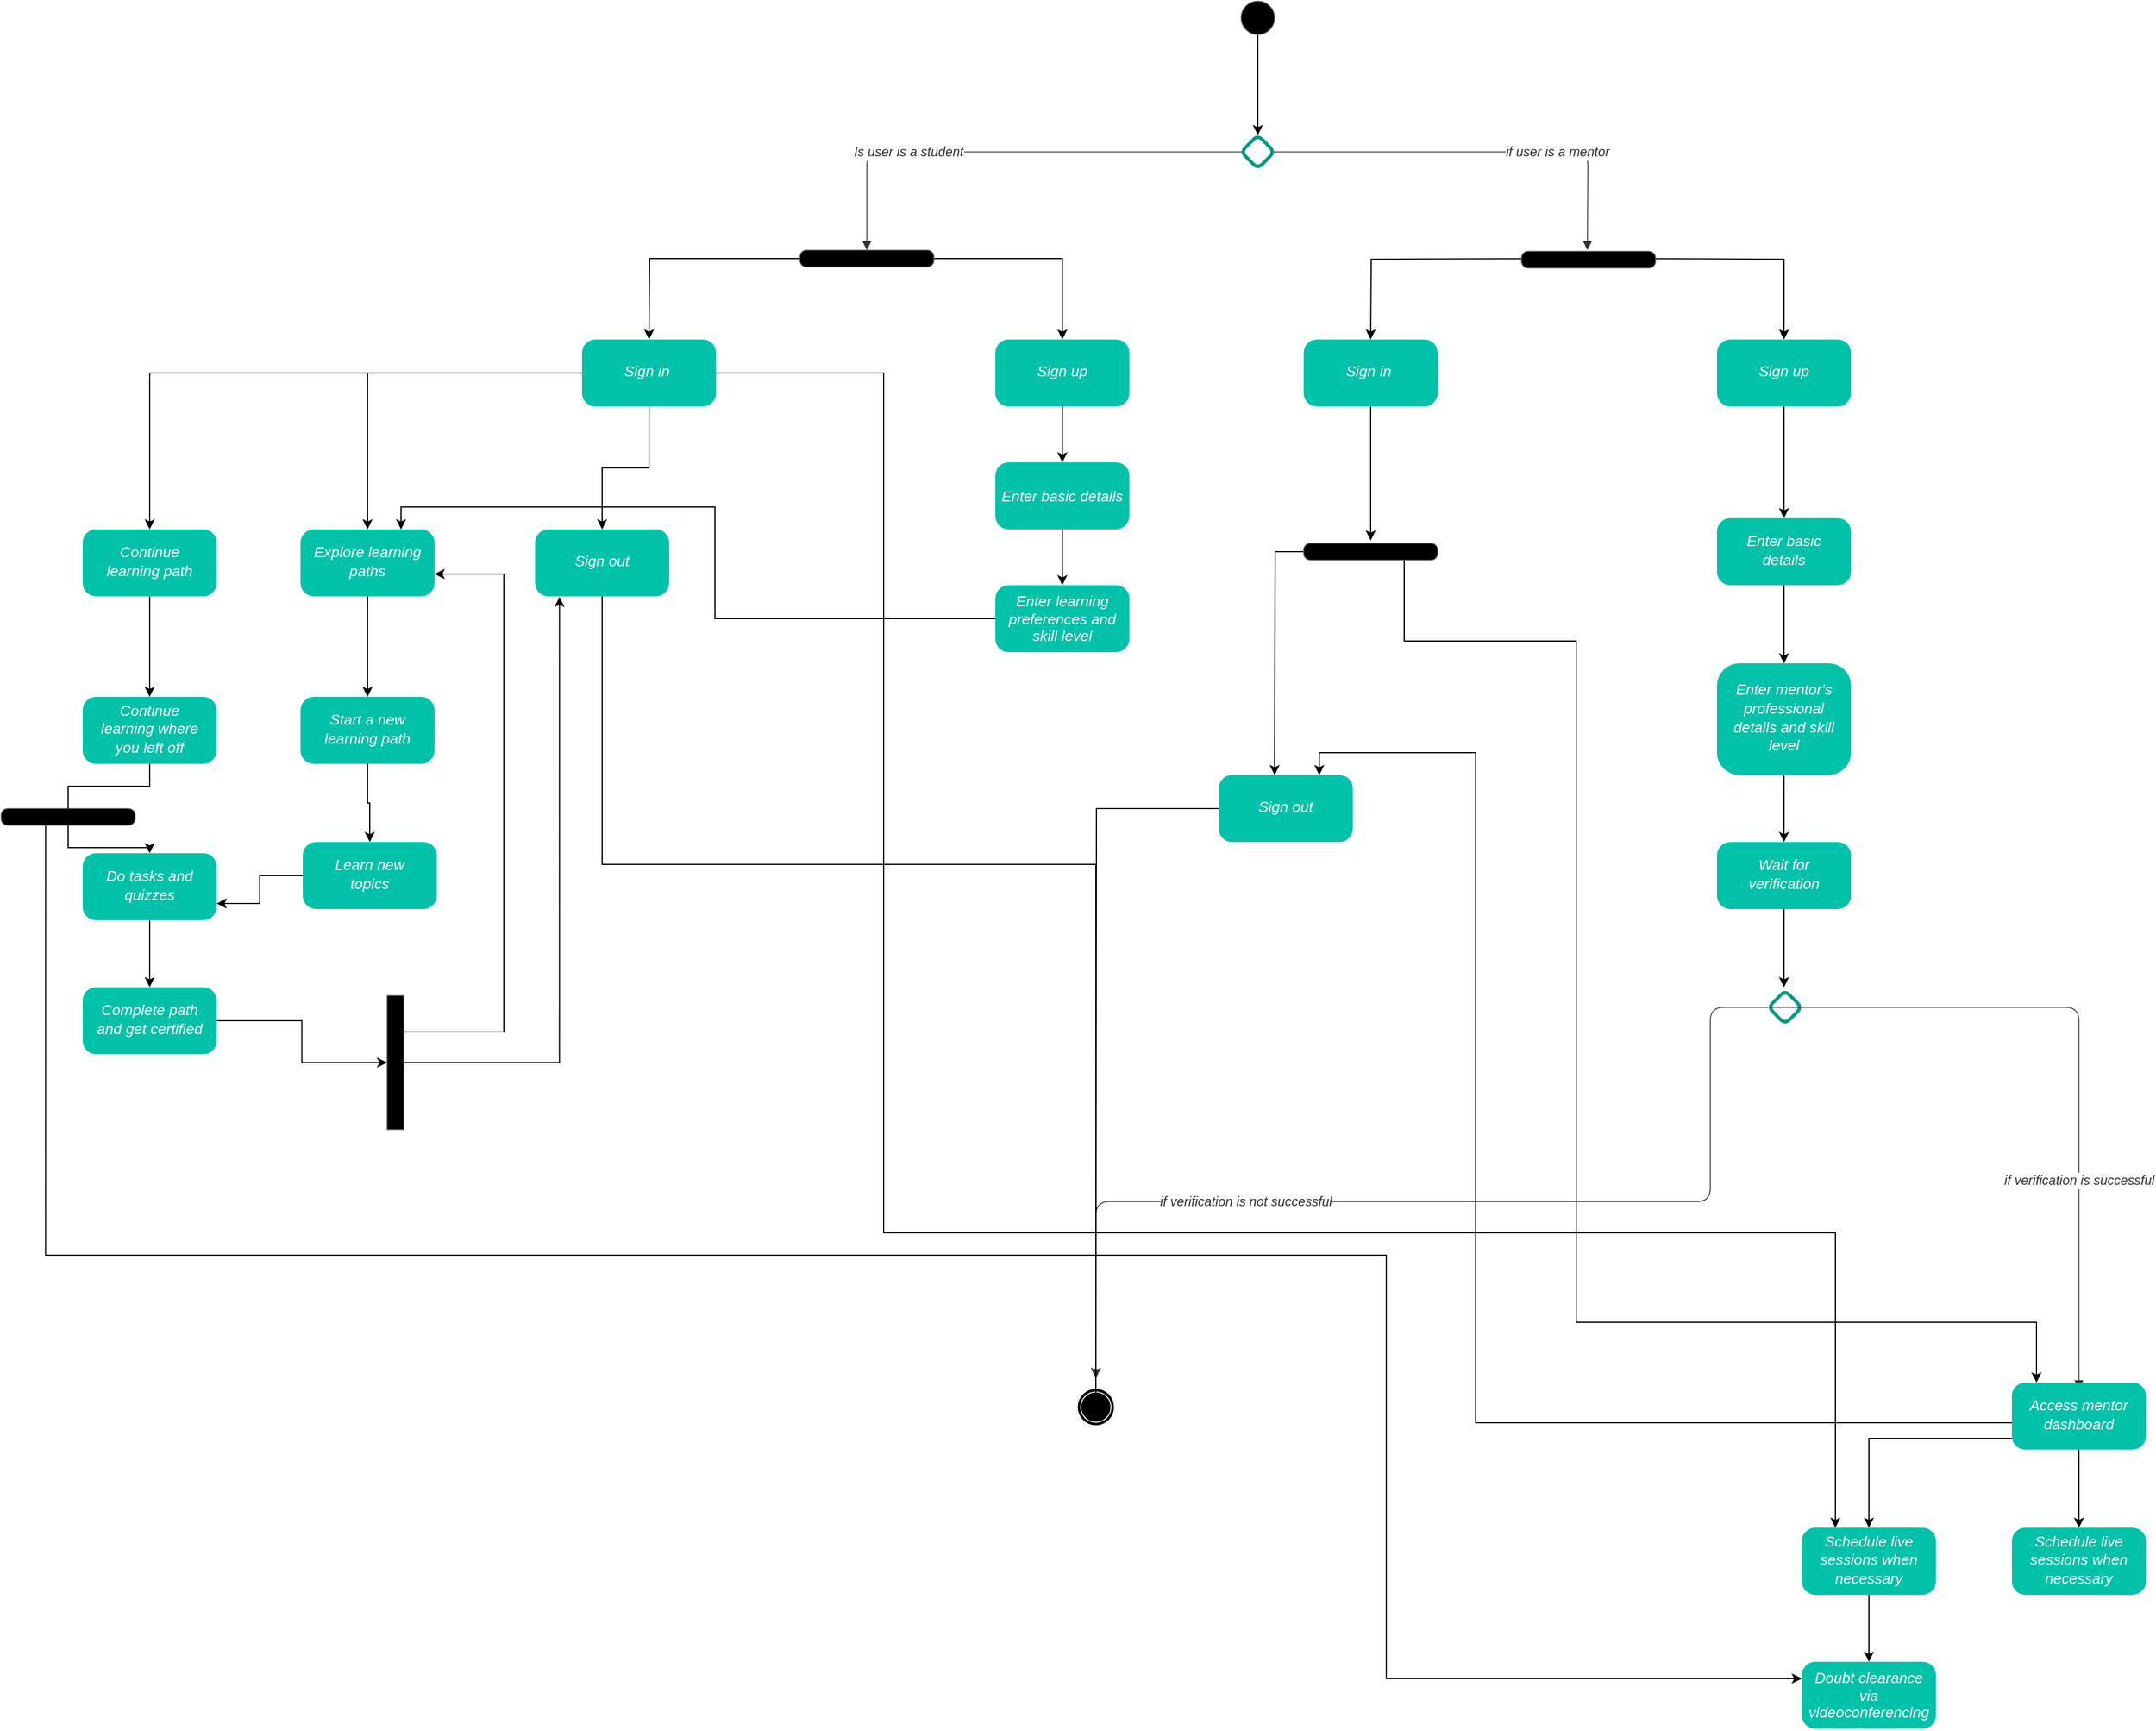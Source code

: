 <mxfile version="20.0.3" type="github">
  <diagram name="Page-1" id="0783ab3e-0a74-02c8-0abd-f7b4e66b4bec">
    <mxGraphModel dx="6920" dy="3407" grid="1" gridSize="10" guides="1" tooltips="1" connect="1" arrows="1" fold="1" page="1" pageScale="1" pageWidth="4000" pageHeight="4000" background="none" math="0" shadow="0">
      <root>
        <mxCell id="0" />
        <mxCell id="1" parent="0" />
        <mxCell id="V2zZLclaWPUAacgEbrEy-103" style="edgeStyle=orthogonalEdgeStyle;rounded=0;orthogonalLoop=1;jettySize=auto;html=1;" edge="1" parent="1" source="V2zZLclaWPUAacgEbrEy-58">
          <mxGeometry relative="1" as="geometry">
            <mxPoint x="2145" y="1867" as="targetPoint" />
          </mxGeometry>
        </mxCell>
        <UserObject label="" lucidchartObjectId="8az7X8QaD_x4" id="V2zZLclaWPUAacgEbrEy-58">
          <mxCell style="html=1;overflow=block;blockSpacing=1;whiteSpace=wrap;ellipse;fillColor=#000000;fontSize=13;spacing=3.6;strokeColor=#666666;strokeOpacity=100;fillOpacity=100;rounded=1;absoluteArcSize=1;arcSize=12;strokeWidth=0.8;" vertex="1" parent="1">
            <mxGeometry x="2130" y="1747" width="30" height="30" as="geometry" />
          </mxCell>
        </UserObject>
        <mxCell id="V2zZLclaWPUAacgEbrEy-71" style="edgeStyle=orthogonalEdgeStyle;rounded=0;orthogonalLoop=1;jettySize=auto;html=1;entryX=0.5;entryY=0;entryDx=0;entryDy=0;" edge="1" parent="1" source="V2zZLclaWPUAacgEbrEy-59" target="V2zZLclaWPUAacgEbrEy-69">
          <mxGeometry relative="1" as="geometry">
            <mxPoint x="1350" y="2200" as="targetPoint" />
          </mxGeometry>
        </mxCell>
        <mxCell id="V2zZLclaWPUAacgEbrEy-72" style="edgeStyle=orthogonalEdgeStyle;rounded=0;orthogonalLoop=1;jettySize=auto;html=1;" edge="1" parent="1" source="V2zZLclaWPUAacgEbrEy-59" target="V2zZLclaWPUAacgEbrEy-68">
          <mxGeometry relative="1" as="geometry" />
        </mxCell>
        <mxCell id="V2zZLclaWPUAacgEbrEy-73" style="edgeStyle=orthogonalEdgeStyle;rounded=0;orthogonalLoop=1;jettySize=auto;html=1;" edge="1" parent="1" source="V2zZLclaWPUAacgEbrEy-59" target="V2zZLclaWPUAacgEbrEy-70">
          <mxGeometry relative="1" as="geometry">
            <mxPoint x="1580" y="2190" as="targetPoint" />
          </mxGeometry>
        </mxCell>
        <mxCell id="V2zZLclaWPUAacgEbrEy-140" style="edgeStyle=orthogonalEdgeStyle;rounded=0;orthogonalLoop=1;jettySize=auto;html=1;entryX=0.25;entryY=0;entryDx=0;entryDy=0;" edge="1" parent="1" source="V2zZLclaWPUAacgEbrEy-59" target="V2zZLclaWPUAacgEbrEy-138">
          <mxGeometry relative="1" as="geometry">
            <mxPoint x="2270" y="2870" as="targetPoint" />
            <Array as="points">
              <mxPoint x="1810" y="2080" />
              <mxPoint x="1810" y="2850" />
              <mxPoint x="2662" y="2850" />
            </Array>
          </mxGeometry>
        </mxCell>
        <mxCell id="V2zZLclaWPUAacgEbrEy-59" value="&lt;div style=&quot;display: flex; justify-content: center; text-align: center; align-items: baseline; font-size: 0; line-height: 1.25;margin-left: 8.4px;margin-right: 8.4px;margin-top: 2.4px;margin-top: -2px;&quot;&gt;&lt;span&gt;&lt;span style=&quot;font-size:13.3px;color:#ffffff;font-style: italic;&quot;&gt;Sign in&amp;nbsp;&lt;/span&gt;&lt;/span&gt;&lt;/div&gt;" style="rounded=1;arcSize=20;whiteSpace=wrap;overflow=block;blockSpacing=1;html=1;fontSize=13;spacing=3.6;strokeOpacity=0;fillOpacity=100;fillColor=#00c2a8;strokeWidth=0.8;" vertex="1" parent="1">
          <mxGeometry x="1540" y="2050" width="120" height="60" as="geometry" />
        </mxCell>
        <mxCell id="V2zZLclaWPUAacgEbrEy-65" style="edgeStyle=orthogonalEdgeStyle;rounded=0;orthogonalLoop=1;jettySize=auto;html=1;" edge="1" parent="1" source="V2zZLclaWPUAacgEbrEy-60" target="V2zZLclaWPUAacgEbrEy-62">
          <mxGeometry relative="1" as="geometry" />
        </mxCell>
        <mxCell id="V2zZLclaWPUAacgEbrEy-66" style="edgeStyle=orthogonalEdgeStyle;rounded=0;orthogonalLoop=1;jettySize=auto;html=1;" edge="1" parent="1" source="V2zZLclaWPUAacgEbrEy-60">
          <mxGeometry relative="1" as="geometry">
            <mxPoint x="1600" y="2050" as="targetPoint" />
          </mxGeometry>
        </mxCell>
        <UserObject label="" lucidchartObjectId="bf.rivHqkPV7" id="V2zZLclaWPUAacgEbrEy-60">
          <mxCell style="html=1;overflow=block;blockSpacing=1;whiteSpace=wrap;fillColor=#000000;fontSize=13;spacing=0;strokeColor=#666666;strokeOpacity=100;fillOpacity=100;rounded=1;absoluteArcSize=1;arcSize=12;strokeWidth=0.8;" vertex="1" parent="1">
            <mxGeometry x="1735" y="1970" width="120" height="15" as="geometry" />
          </mxCell>
        </UserObject>
        <mxCell id="V2zZLclaWPUAacgEbrEy-94" style="edgeStyle=orthogonalEdgeStyle;rounded=0;orthogonalLoop=1;jettySize=auto;html=1;entryX=0.5;entryY=0;entryDx=0;entryDy=0;" edge="1" parent="1" source="V2zZLclaWPUAacgEbrEy-62" target="V2zZLclaWPUAacgEbrEy-91">
          <mxGeometry relative="1" as="geometry" />
        </mxCell>
        <mxCell id="V2zZLclaWPUAacgEbrEy-62" value="&lt;div style=&quot;display: flex; justify-content: center; text-align: center; align-items: baseline; font-size: 0; line-height: 1.25;margin-left: 8.4px;margin-right: 8.4px;margin-top: 2.4px;margin-top: -2px;&quot;&gt;&lt;span&gt;&lt;span style=&quot;font-size:13.3px;color:#ffffff;font-style: italic;&quot;&gt;Sign up&lt;/span&gt;&lt;/span&gt;&lt;/div&gt;" style="rounded=1;arcSize=20;whiteSpace=wrap;overflow=block;blockSpacing=1;html=1;fontSize=13;spacing=3.6;strokeOpacity=0;fillOpacity=100;fillColor=#00c2a8;strokeWidth=0.8;" vertex="1" parent="1">
          <mxGeometry x="1910" y="2050" width="120" height="60" as="geometry" />
        </mxCell>
        <mxCell id="V2zZLclaWPUAacgEbrEy-76" style="edgeStyle=orthogonalEdgeStyle;rounded=0;orthogonalLoop=1;jettySize=auto;html=1;" edge="1" parent="1" source="V2zZLclaWPUAacgEbrEy-68" target="V2zZLclaWPUAacgEbrEy-75">
          <mxGeometry relative="1" as="geometry" />
        </mxCell>
        <mxCell id="V2zZLclaWPUAacgEbrEy-68" value="&lt;div style=&quot;display: flex; justify-content: center; text-align: center; align-items: baseline; font-size: 0; line-height: 1.25;margin-left: 8.4px;margin-right: 8.4px;margin-top: 2.4px;margin-top: -2px;&quot;&gt;&lt;span&gt;&lt;span style=&quot;font-size:13.3px;color:#ffffff;font-style: italic;&quot;&gt;Continue learning path&lt;/span&gt;&lt;/span&gt;&lt;/div&gt;" style="rounded=1;arcSize=20;whiteSpace=wrap;overflow=block;blockSpacing=1;html=1;fontSize=13;spacing=3.6;strokeOpacity=0;fillOpacity=100;fillColor=#00c2a8;strokeWidth=0.8;" vertex="1" parent="1">
          <mxGeometry x="1093" y="2220" width="120" height="60" as="geometry" />
        </mxCell>
        <mxCell id="V2zZLclaWPUAacgEbrEy-78" style="edgeStyle=orthogonalEdgeStyle;rounded=0;orthogonalLoop=1;jettySize=auto;html=1;" edge="1" parent="1" source="V2zZLclaWPUAacgEbrEy-69" target="V2zZLclaWPUAacgEbrEy-74">
          <mxGeometry relative="1" as="geometry" />
        </mxCell>
        <mxCell id="V2zZLclaWPUAacgEbrEy-69" value="&lt;div style=&quot;display: flex; justify-content: center; text-align: center; align-items: baseline; font-size: 0; line-height: 1.25;margin-left: 8.4px;margin-right: 8.4px;margin-top: 2.4px;margin-top: -2px;&quot;&gt;&lt;span&gt;&lt;span style=&quot;font-size:13.3px;color:#ffffff;font-style: italic;&quot;&gt;Explore learning paths&lt;/span&gt;&lt;/span&gt;&lt;/div&gt;" style="rounded=1;arcSize=20;whiteSpace=wrap;overflow=block;blockSpacing=1;html=1;fontSize=13;spacing=3.6;strokeOpacity=0;fillOpacity=100;fillColor=#00c2a8;strokeWidth=0.8;" vertex="1" parent="1">
          <mxGeometry x="1288" y="2220" width="120" height="60" as="geometry" />
        </mxCell>
        <mxCell id="V2zZLclaWPUAacgEbrEy-127" style="edgeStyle=orthogonalEdgeStyle;rounded=0;orthogonalLoop=1;jettySize=auto;html=1;" edge="1" parent="1" source="V2zZLclaWPUAacgEbrEy-70">
          <mxGeometry relative="1" as="geometry">
            <mxPoint x="2000" y="2980" as="targetPoint" />
            <Array as="points">
              <mxPoint x="1558" y="2520" />
              <mxPoint x="2000" y="2520" />
            </Array>
          </mxGeometry>
        </mxCell>
        <mxCell id="V2zZLclaWPUAacgEbrEy-70" value="&lt;div style=&quot;display: flex; justify-content: center; text-align: center; align-items: baseline; font-size: 0; line-height: 1.25;margin-left: 8.4px;margin-right: 8.4px;margin-top: 2.4px;margin-top: -2px;&quot;&gt;&lt;span&gt;&lt;span style=&quot;font-size:13.3px;color:#ffffff;font-style: italic;&quot;&gt;Sign out&lt;/span&gt;&lt;/span&gt;&lt;/div&gt;" style="rounded=1;arcSize=20;whiteSpace=wrap;overflow=block;blockSpacing=1;html=1;fontSize=13;spacing=3.6;strokeOpacity=0;fillOpacity=100;fillColor=#00c2a8;strokeWidth=0.8;" vertex="1" parent="1">
          <mxGeometry x="1498" y="2220" width="120" height="60" as="geometry" />
        </mxCell>
        <mxCell id="V2zZLclaWPUAacgEbrEy-84" value="" style="edgeStyle=orthogonalEdgeStyle;rounded=0;orthogonalLoop=1;jettySize=auto;html=1;entryX=0.5;entryY=0;entryDx=0;entryDy=0;" edge="1" parent="1" source="V2zZLclaWPUAacgEbrEy-74" target="V2zZLclaWPUAacgEbrEy-81">
          <mxGeometry relative="1" as="geometry" />
        </mxCell>
        <mxCell id="V2zZLclaWPUAacgEbrEy-74" value="&lt;div style=&quot;display: flex; justify-content: center; text-align: center; align-items: baseline; font-size: 0; line-height: 1.25;margin-left: 8.4px;margin-right: 8.4px;margin-top: 2.4px;margin-top: -2px;&quot;&gt;&lt;span&gt;&lt;span style=&quot;font-size:13.3px;color:#ffffff;font-style: italic;&quot;&gt;Start a new learning path&lt;/span&gt;&lt;/span&gt;&lt;/div&gt;" style="rounded=1;arcSize=20;whiteSpace=wrap;overflow=block;blockSpacing=1;html=1;fontSize=13;spacing=3.6;strokeOpacity=0;fillOpacity=100;fillColor=#00c2a8;strokeWidth=0.8;" vertex="1" parent="1">
          <mxGeometry x="1288" y="2370" width="120" height="60" as="geometry" />
        </mxCell>
        <mxCell id="V2zZLclaWPUAacgEbrEy-79" style="edgeStyle=orthogonalEdgeStyle;rounded=0;orthogonalLoop=1;jettySize=auto;html=1;entryX=0.5;entryY=0;entryDx=0;entryDy=0;startArrow=none;" edge="1" parent="1" source="V2zZLclaWPUAacgEbrEy-150" target="V2zZLclaWPUAacgEbrEy-77">
          <mxGeometry relative="1" as="geometry" />
        </mxCell>
        <mxCell id="V2zZLclaWPUAacgEbrEy-75" value="&lt;div style=&quot;display: flex; justify-content: center; text-align: center; align-items: baseline; font-size: 0; line-height: 1.25;margin-left: 8.4px;margin-right: 8.4px;margin-top: 2.4px;margin-top: -2px;&quot;&gt;&lt;span&gt;&lt;span style=&quot;font-size:13.3px;color:#ffffff;font-style: italic;&quot;&gt;Continue learning where you left off&lt;/span&gt;&lt;/span&gt;&lt;/div&gt;" style="rounded=1;arcSize=20;whiteSpace=wrap;overflow=block;blockSpacing=1;html=1;fontSize=13;spacing=3.6;strokeOpacity=0;fillOpacity=100;fillColor=#00c2a8;strokeWidth=0.8;" vertex="1" parent="1">
          <mxGeometry x="1093" y="2370" width="120" height="60" as="geometry" />
        </mxCell>
        <mxCell id="V2zZLclaWPUAacgEbrEy-90" style="edgeStyle=orthogonalEdgeStyle;rounded=0;orthogonalLoop=1;jettySize=auto;html=1;entryX=0.5;entryY=0;entryDx=0;entryDy=0;" edge="1" parent="1" source="V2zZLclaWPUAacgEbrEy-77" target="V2zZLclaWPUAacgEbrEy-89">
          <mxGeometry relative="1" as="geometry" />
        </mxCell>
        <mxCell id="V2zZLclaWPUAacgEbrEy-77" value="&lt;div style=&quot;display: flex; justify-content: center; text-align: center; align-items: baseline; font-size: 0; line-height: 1.25;margin-left: 8.4px;margin-right: 8.4px;margin-top: 2.4px;margin-top: -2px;&quot;&gt;&lt;span&gt;&lt;span style=&quot;font-size:13.3px;color:#ffffff;font-style: italic;&quot;&gt;Do tasks and quizzes&lt;/span&gt;&lt;/span&gt;&lt;/div&gt;" style="rounded=1;arcSize=20;whiteSpace=wrap;overflow=block;blockSpacing=1;html=1;fontSize=13;spacing=3.6;strokeOpacity=0;fillOpacity=100;fillColor=#00c2a8;strokeWidth=0.8;" vertex="1" parent="1">
          <mxGeometry x="1093" y="2510" width="120" height="60" as="geometry" />
        </mxCell>
        <mxCell id="V2zZLclaWPUAacgEbrEy-80" style="edgeStyle=orthogonalEdgeStyle;rounded=0;orthogonalLoop=1;jettySize=auto;html=1;entryX=1;entryY=0.75;entryDx=0;entryDy=0;" edge="1" parent="1" source="V2zZLclaWPUAacgEbrEy-81" target="V2zZLclaWPUAacgEbrEy-77">
          <mxGeometry relative="1" as="geometry">
            <mxPoint x="1220" y="2560" as="targetPoint" />
          </mxGeometry>
        </mxCell>
        <mxCell id="V2zZLclaWPUAacgEbrEy-81" value="&lt;div style=&quot;display: flex; justify-content: center; text-align: center; align-items: baseline; font-size: 0; line-height: 1.25;margin-left: 8.4px;margin-right: 8.4px;margin-top: 2.4px;margin-top: -2px;&quot;&gt;&lt;span&gt;&lt;span style=&quot;font-size:13.3px;color:#ffffff;font-style: italic;&quot;&gt;Learn new topics&lt;/span&gt;&lt;/span&gt;&lt;/div&gt;" style="rounded=1;arcSize=20;whiteSpace=wrap;overflow=block;blockSpacing=1;html=1;fontSize=13;spacing=3.6;strokeOpacity=0;fillOpacity=100;fillColor=#00c2a8;strokeWidth=0.8;" vertex="1" parent="1">
          <mxGeometry x="1290" y="2500" width="120" height="60" as="geometry" />
        </mxCell>
        <mxCell id="V2zZLclaWPUAacgEbrEy-132" style="edgeStyle=orthogonalEdgeStyle;rounded=0;orthogonalLoop=1;jettySize=auto;html=1;entryX=0.5;entryY=1;entryDx=0;entryDy=0;" edge="1" parent="1" source="V2zZLclaWPUAacgEbrEy-89" target="V2zZLclaWPUAacgEbrEy-131">
          <mxGeometry relative="1" as="geometry" />
        </mxCell>
        <mxCell id="V2zZLclaWPUAacgEbrEy-89" value="&lt;div style=&quot;display: flex; justify-content: center; text-align: center; align-items: baseline; font-size: 0; line-height: 1.25;margin-left: 8.4px;margin-right: 8.4px;margin-top: 2.4px;margin-top: -2px;&quot;&gt;&lt;span&gt;&lt;span style=&quot;font-size:13.3px;color:#ffffff;font-style: italic;&quot;&gt;Complete path and get certified&lt;/span&gt;&lt;/span&gt;&lt;/div&gt;" style="rounded=1;arcSize=20;whiteSpace=wrap;overflow=block;blockSpacing=1;html=1;fontSize=13;spacing=3.6;strokeOpacity=0;fillOpacity=100;fillColor=#00c2a8;strokeWidth=0.8;" vertex="1" parent="1">
          <mxGeometry x="1093" y="2630" width="120" height="60" as="geometry" />
        </mxCell>
        <mxCell id="V2zZLclaWPUAacgEbrEy-95" style="edgeStyle=orthogonalEdgeStyle;rounded=0;orthogonalLoop=1;jettySize=auto;html=1;entryX=0.5;entryY=0;entryDx=0;entryDy=0;" edge="1" parent="1" source="V2zZLclaWPUAacgEbrEy-91" target="V2zZLclaWPUAacgEbrEy-92">
          <mxGeometry relative="1" as="geometry" />
        </mxCell>
        <mxCell id="V2zZLclaWPUAacgEbrEy-91" value="&lt;font color=&quot;#ffffff&quot;&gt;&lt;span style=&quot;font-size: 13.3px;&quot;&gt;&lt;i&gt;Enter basic details&lt;/i&gt;&lt;/span&gt;&lt;/font&gt;" style="rounded=1;arcSize=20;whiteSpace=wrap;overflow=block;blockSpacing=1;html=1;fontSize=13;spacing=3.6;strokeOpacity=0;fillOpacity=100;fillColor=#00c2a8;strokeWidth=0.8;" vertex="1" parent="1">
          <mxGeometry x="1910" y="2160" width="120" height="60" as="geometry" />
        </mxCell>
        <mxCell id="V2zZLclaWPUAacgEbrEy-93" style="edgeStyle=orthogonalEdgeStyle;rounded=0;orthogonalLoop=1;jettySize=auto;html=1;entryX=0.75;entryY=0;entryDx=0;entryDy=0;" edge="1" parent="1" source="V2zZLclaWPUAacgEbrEy-92" target="V2zZLclaWPUAacgEbrEy-69">
          <mxGeometry relative="1" as="geometry" />
        </mxCell>
        <mxCell id="V2zZLclaWPUAacgEbrEy-92" value="&lt;font color=&quot;#ffffff&quot;&gt;&lt;span style=&quot;font-size: 13.3px;&quot;&gt;&lt;i&gt;Enter learning preferences and skill level&lt;/i&gt;&lt;/span&gt;&lt;/font&gt;" style="rounded=1;arcSize=20;whiteSpace=wrap;overflow=block;blockSpacing=1;html=1;fontSize=13;spacing=3.6;strokeOpacity=0;fillOpacity=100;fillColor=#00c2a8;strokeWidth=0.8;" vertex="1" parent="1">
          <mxGeometry x="1910" y="2270" width="120" height="60" as="geometry" />
        </mxCell>
        <UserObject label="" lucidchartObjectId="8az7J_ih-8d0" id="V2zZLclaWPUAacgEbrEy-96">
          <mxCell style="html=1;overflow=block;blockSpacing=1;whiteSpace=wrap;shape=rhombus;fontSize=13;spacing=3.6;strokeColor=#009985;strokeOpacity=100;fillOpacity=100;rounded=1;absoluteArcSize=1;arcSize=12;fillColor=#ffffff;strokeWidth=3;" vertex="1" parent="1">
            <mxGeometry x="2130" y="1867" width="30" height="30" as="geometry" />
          </mxCell>
        </UserObject>
        <UserObject label="" lucidchartObjectId="8az7jrVMZSWU" id="V2zZLclaWPUAacgEbrEy-97">
          <mxCell style="html=1;jettySize=18;whiteSpace=wrap;fontSize=11.7;fontFamily=helvetica;fontColor=#333333;fontStyle=2;strokeColor=#333333;strokeOpacity=100;strokeWidth=0.8;rounded=1;arcSize=24;edgeStyle=orthogonalEdgeStyle;startArrow=none;endArrow=block;endFill=1;exitX=0.033;exitY=0.5;exitPerimeter=0;entryX=0.5;entryY=0;entryDx=0;entryDy=0;" edge="1" parent="1" source="V2zZLclaWPUAacgEbrEy-96" target="V2zZLclaWPUAacgEbrEy-60">
            <mxGeometry width="100" height="100" relative="1" as="geometry">
              <Array as="points" />
              <mxPoint x="1830" y="1693" as="targetPoint" />
            </mxGeometry>
          </mxCell>
        </UserObject>
        <mxCell id="V2zZLclaWPUAacgEbrEy-98" value="Is user is a student" style="text;html=1;resizable=0;labelBackgroundColor=default;align=center;verticalAlign=middle;fontStyle=2;fontColor=#333333;fontSize=11.7;" vertex="1" parent="V2zZLclaWPUAacgEbrEy-97">
          <mxGeometry x="0.413" relative="1" as="geometry" />
        </mxCell>
        <UserObject label="" lucidchartObjectId="8az7qK9~d_fR" id="V2zZLclaWPUAacgEbrEy-100">
          <mxCell style="html=1;jettySize=18;whiteSpace=wrap;fontSize=11.7;fontFamily=helvetica;fontColor=#333333;fontStyle=2;strokeColor=#333333;strokeOpacity=100;strokeWidth=0.8;rounded=1;arcSize=24;edgeStyle=orthogonalEdgeStyle;startArrow=none;endArrow=block;endFill=1;exitX=0.967;exitY=0.5;exitPerimeter=0;entryX=0.5;entryY=0;entryDx=0;entryDy=0;" edge="1" parent="1" source="V2zZLclaWPUAacgEbrEy-96">
            <mxGeometry width="100" height="100" relative="1" as="geometry">
              <Array as="points" />
              <mxPoint x="2440" y="1970" as="targetPoint" />
            </mxGeometry>
          </mxCell>
        </UserObject>
        <mxCell id="V2zZLclaWPUAacgEbrEy-101" value="if user is a mentor" style="text;html=1;resizable=0;labelBackgroundColor=default;align=center;verticalAlign=middle;fontStyle=2;fontColor=#333333;fontSize=11.7;" vertex="1" parent="V2zZLclaWPUAacgEbrEy-100">
          <mxGeometry x="0.375" relative="1" as="geometry" />
        </mxCell>
        <mxCell id="V2zZLclaWPUAacgEbrEy-137" style="edgeStyle=orthogonalEdgeStyle;rounded=0;orthogonalLoop=1;jettySize=auto;html=1;exitX=0.75;exitY=1;exitDx=0;exitDy=0;" edge="1" parent="1" source="V2zZLclaWPUAacgEbrEy-154" target="V2zZLclaWPUAacgEbrEy-135">
          <mxGeometry relative="1" as="geometry">
            <mxPoint x="2842" y="2960" as="targetPoint" />
            <Array as="points">
              <mxPoint x="2276" y="2320" />
              <mxPoint x="2430" y="2320" />
              <mxPoint x="2430" y="2930" />
              <mxPoint x="2842" y="2930" />
            </Array>
          </mxGeometry>
        </mxCell>
        <mxCell id="V2zZLclaWPUAacgEbrEy-160" style="edgeStyle=orthogonalEdgeStyle;rounded=0;orthogonalLoop=1;jettySize=auto;html=1;" edge="1" parent="1" source="V2zZLclaWPUAacgEbrEy-105">
          <mxGeometry relative="1" as="geometry">
            <mxPoint x="2246" y="2230" as="targetPoint" />
          </mxGeometry>
        </mxCell>
        <mxCell id="V2zZLclaWPUAacgEbrEy-105" value="&lt;div style=&quot;display: flex; justify-content: center; text-align: center; align-items: baseline; font-size: 0; line-height: 1.25;margin-left: 8.4px;margin-right: 8.4px;margin-top: 2.4px;margin-top: -2px;&quot;&gt;&lt;span&gt;&lt;span style=&quot;font-size:13.3px;color:#ffffff;font-style: italic;&quot;&gt;Sign in&amp;nbsp;&lt;/span&gt;&lt;/span&gt;&lt;/div&gt;" style="rounded=1;arcSize=20;whiteSpace=wrap;overflow=block;blockSpacing=1;html=1;fontSize=13;spacing=3.6;strokeOpacity=0;fillOpacity=100;fillColor=#00c2a8;strokeWidth=0.8;" vertex="1" parent="1">
          <mxGeometry x="2186" y="2050" width="120" height="60" as="geometry" />
        </mxCell>
        <mxCell id="V2zZLclaWPUAacgEbrEy-106" style="edgeStyle=orthogonalEdgeStyle;rounded=0;orthogonalLoop=1;jettySize=auto;html=1;" edge="1" parent="1" target="V2zZLclaWPUAacgEbrEy-109">
          <mxGeometry relative="1" as="geometry">
            <mxPoint x="2501" y="1977.571" as="sourcePoint" />
          </mxGeometry>
        </mxCell>
        <mxCell id="V2zZLclaWPUAacgEbrEy-107" style="edgeStyle=orthogonalEdgeStyle;rounded=0;orthogonalLoop=1;jettySize=auto;html=1;" edge="1" parent="1">
          <mxGeometry relative="1" as="geometry">
            <mxPoint x="2246" y="2050" as="targetPoint" />
            <mxPoint x="2381" y="1977.571" as="sourcePoint" />
          </mxGeometry>
        </mxCell>
        <UserObject label="" lucidchartObjectId="bf.rivHqkPV7" id="V2zZLclaWPUAacgEbrEy-108">
          <mxCell style="html=1;overflow=block;blockSpacing=1;whiteSpace=wrap;fillColor=#000000;fontSize=13;spacing=0;strokeColor=#666666;strokeOpacity=100;fillOpacity=100;rounded=1;absoluteArcSize=1;arcSize=12;strokeWidth=0.8;" vertex="1" parent="1">
            <mxGeometry x="2381" y="1971" width="120" height="15" as="geometry" />
          </mxCell>
        </UserObject>
        <mxCell id="V2zZLclaWPUAacgEbrEy-110" style="edgeStyle=orthogonalEdgeStyle;rounded=0;orthogonalLoop=1;jettySize=auto;html=1;" edge="1" parent="1" source="V2zZLclaWPUAacgEbrEy-109">
          <mxGeometry relative="1" as="geometry">
            <mxPoint x="2616" y="2210" as="targetPoint" />
          </mxGeometry>
        </mxCell>
        <mxCell id="V2zZLclaWPUAacgEbrEy-109" value="&lt;div style=&quot;display: flex; justify-content: center; text-align: center; align-items: baseline; font-size: 0; line-height: 1.25;margin-left: 8.4px;margin-right: 8.4px;margin-top: 2.4px;margin-top: -2px;&quot;&gt;&lt;span&gt;&lt;span style=&quot;font-size:13.3px;color:#ffffff;font-style: italic;&quot;&gt;Sign up&lt;/span&gt;&lt;/span&gt;&lt;/div&gt;" style="rounded=1;arcSize=20;whiteSpace=wrap;overflow=block;blockSpacing=1;html=1;fontSize=13;spacing=3.6;strokeOpacity=0;fillOpacity=100;fillColor=#00c2a8;strokeWidth=0.8;" vertex="1" parent="1">
          <mxGeometry x="2556" y="2050" width="120" height="60" as="geometry" />
        </mxCell>
        <mxCell id="V2zZLclaWPUAacgEbrEy-113" style="edgeStyle=orthogonalEdgeStyle;rounded=0;orthogonalLoop=1;jettySize=auto;html=1;entryX=0.5;entryY=0;entryDx=0;entryDy=0;" edge="1" parent="1" source="V2zZLclaWPUAacgEbrEy-111" target="V2zZLclaWPUAacgEbrEy-112">
          <mxGeometry relative="1" as="geometry" />
        </mxCell>
        <mxCell id="V2zZLclaWPUAacgEbrEy-111" value="&lt;div style=&quot;display: flex; justify-content: center; text-align: center; align-items: baseline; font-size: 0; line-height: 1.25;margin-left: 8.4px;margin-right: 8.4px;margin-top: 2.4px;margin-top: -2px;&quot;&gt;&lt;span&gt;&lt;span style=&quot;font-size:13.3px;color:#ffffff;font-style: italic;&quot;&gt;Enter basic details&lt;/span&gt;&lt;/span&gt;&lt;/div&gt;" style="rounded=1;arcSize=20;whiteSpace=wrap;overflow=block;blockSpacing=1;html=1;fontSize=13;spacing=3.6;strokeOpacity=0;fillOpacity=100;fillColor=#00c2a8;strokeWidth=0.8;" vertex="1" parent="1">
          <mxGeometry x="2556" y="2210" width="120" height="60" as="geometry" />
        </mxCell>
        <mxCell id="V2zZLclaWPUAacgEbrEy-118" style="edgeStyle=orthogonalEdgeStyle;rounded=0;orthogonalLoop=1;jettySize=auto;html=1;entryX=0.5;entryY=0;entryDx=0;entryDy=0;" edge="1" parent="1" source="V2zZLclaWPUAacgEbrEy-112" target="V2zZLclaWPUAacgEbrEy-114">
          <mxGeometry relative="1" as="geometry" />
        </mxCell>
        <mxCell id="V2zZLclaWPUAacgEbrEy-112" value="&lt;div style=&quot;display: flex; justify-content: center; text-align: center; align-items: baseline; line-height: 1.25; margin-left: 8.4px; margin-right: 8.4px; margin-top: -2px;&quot;&gt;&lt;font color=&quot;#ffffff&quot;&gt;&lt;span style=&quot;font-size: 13.3px;&quot;&gt;&lt;i&gt;Enter mentor&#39;s professional details and skill level&lt;/i&gt;&lt;/span&gt;&lt;/font&gt;&lt;/div&gt;" style="rounded=1;arcSize=20;whiteSpace=wrap;overflow=block;blockSpacing=1;html=1;fontSize=13;spacing=3.6;strokeOpacity=0;fillOpacity=100;fillColor=#00c2a8;strokeWidth=0.8;" vertex="1" parent="1">
          <mxGeometry x="2556" y="2340" width="120" height="100" as="geometry" />
        </mxCell>
        <mxCell id="V2zZLclaWPUAacgEbrEy-116" value="" style="edgeStyle=orthogonalEdgeStyle;rounded=0;orthogonalLoop=1;jettySize=auto;html=1;" edge="1" parent="1" source="V2zZLclaWPUAacgEbrEy-114">
          <mxGeometry relative="1" as="geometry">
            <mxPoint x="2616" y="2630" as="targetPoint" />
          </mxGeometry>
        </mxCell>
        <mxCell id="V2zZLclaWPUAacgEbrEy-114" value="&lt;div style=&quot;display: flex; justify-content: center; text-align: center; align-items: baseline; font-size: 0; line-height: 1.25;margin-left: 8.4px;margin-right: 8.4px;margin-top: 2.4px;margin-top: -2px;&quot;&gt;&lt;span&gt;&lt;span style=&quot;font-size:13.3px;color:#ffffff;font-style: italic;&quot;&gt;Wait for verification&lt;/span&gt;&lt;/span&gt;&lt;/div&gt;" style="rounded=1;arcSize=20;whiteSpace=wrap;overflow=block;blockSpacing=1;html=1;fontSize=13;spacing=3.6;strokeOpacity=0;fillOpacity=100;fillColor=#00c2a8;strokeWidth=0.8;" vertex="1" parent="1">
          <mxGeometry x="2556" y="2500" width="120" height="60" as="geometry" />
        </mxCell>
        <UserObject label="" lucidchartObjectId="8az7J_ih-8d0" id="V2zZLclaWPUAacgEbrEy-120">
          <mxCell style="html=1;overflow=block;blockSpacing=1;whiteSpace=wrap;shape=rhombus;fontSize=13;spacing=3.6;strokeColor=#009985;strokeOpacity=100;fillOpacity=100;rounded=1;absoluteArcSize=1;arcSize=12;fillColor=#ffffff;strokeWidth=3;" vertex="1" parent="1">
            <mxGeometry x="2602" y="2633" width="30" height="30" as="geometry" />
          </mxCell>
        </UserObject>
        <UserObject label="" lucidchartObjectId="8az7jrVMZSWU" id="V2zZLclaWPUAacgEbrEy-121">
          <mxCell style="html=1;jettySize=18;whiteSpace=wrap;fontSize=11.7;fontFamily=helvetica;fontColor=#333333;fontStyle=2;strokeColor=#333333;strokeOpacity=100;strokeWidth=0.8;rounded=1;arcSize=24;edgeStyle=orthogonalEdgeStyle;startArrow=none;endArrow=block;endFill=1;exitX=0.033;exitY=0.5;exitPerimeter=0;" edge="1" parent="1" source="V2zZLclaWPUAacgEbrEy-120">
            <mxGeometry width="100" height="100" relative="1" as="geometry">
              <Array as="points">
                <mxPoint x="2880" y="2648" />
              </Array>
              <mxPoint x="2880" y="2990" as="targetPoint" />
            </mxGeometry>
          </mxCell>
        </UserObject>
        <mxCell id="V2zZLclaWPUAacgEbrEy-122" value="if verification is successful" style="text;html=1;resizable=0;labelBackgroundColor=default;align=center;verticalAlign=middle;fontStyle=2;fontColor=#333333;fontSize=11.7;" vertex="1" parent="V2zZLclaWPUAacgEbrEy-121">
          <mxGeometry x="0.413" relative="1" as="geometry">
            <mxPoint y="-6" as="offset" />
          </mxGeometry>
        </mxCell>
        <UserObject label="" lucidchartObjectId="8az7qK9~d_fR" id="V2zZLclaWPUAacgEbrEy-123">
          <mxCell style="html=1;jettySize=18;whiteSpace=wrap;fontSize=11.7;fontFamily=helvetica;fontColor=#333333;fontStyle=2;strokeColor=#333333;strokeOpacity=100;strokeWidth=0.8;rounded=1;arcSize=24;edgeStyle=orthogonalEdgeStyle;startArrow=none;endArrow=block;endFill=1;exitX=0;exitY=0.5;exitDx=0;exitDy=0;" edge="1" parent="1" source="V2zZLclaWPUAacgEbrEy-120">
            <mxGeometry width="100" height="100" relative="1" as="geometry">
              <Array as="points">
                <mxPoint x="2550" y="2648" />
                <mxPoint x="2550" y="2822" />
                <mxPoint x="2000" y="2822" />
              </Array>
              <mxPoint x="2000" y="2980" as="targetPoint" />
            </mxGeometry>
          </mxCell>
        </UserObject>
        <mxCell id="V2zZLclaWPUAacgEbrEy-124" value="if verification is not successful" style="text;html=1;resizable=0;labelBackgroundColor=default;align=center;verticalAlign=middle;fontStyle=2;fontColor=#333333;fontSize=11.7;" vertex="1" parent="V2zZLclaWPUAacgEbrEy-123">
          <mxGeometry x="0.375" relative="1" as="geometry" />
        </mxCell>
        <UserObject label="" lucidchartObjectId="8az7l5J2gxka" id="V2zZLclaWPUAacgEbrEy-130">
          <mxCell style="html=1;overflow=block;blockSpacing=1;whiteSpace=wrap;shape=mxgraph.bpmn.shape;outline=end;symbol=terminate;strokeColor=#000000;fillColor=#ffffff;fontSize=13;spacing=3.6;strokeOpacity=100;fillOpacity=100;rounded=1;absoluteArcSize=1;arcSize=12;strokeWidth=0.8;" vertex="1" parent="1">
            <mxGeometry x="1985" y="2991" width="30" height="30" as="geometry" />
          </mxCell>
        </UserObject>
        <mxCell id="V2zZLclaWPUAacgEbrEy-133" style="edgeStyle=orthogonalEdgeStyle;rounded=0;orthogonalLoop=1;jettySize=auto;html=1;" edge="1" parent="1" source="V2zZLclaWPUAacgEbrEy-131" target="V2zZLclaWPUAacgEbrEy-69">
          <mxGeometry relative="1" as="geometry">
            <mxPoint x="1470" y="2660" as="targetPoint" />
            <Array as="points">
              <mxPoint x="1470" y="2670" />
              <mxPoint x="1470" y="2260" />
            </Array>
          </mxGeometry>
        </mxCell>
        <mxCell id="V2zZLclaWPUAacgEbrEy-134" style="edgeStyle=orthogonalEdgeStyle;rounded=0;orthogonalLoop=1;jettySize=auto;html=1;entryX=0.182;entryY=1.009;entryDx=0;entryDy=0;entryPerimeter=0;" edge="1" parent="1" source="V2zZLclaWPUAacgEbrEy-131" target="V2zZLclaWPUAacgEbrEy-70">
          <mxGeometry relative="1" as="geometry">
            <mxPoint x="1460.0" y="2697.5" as="targetPoint" />
          </mxGeometry>
        </mxCell>
        <UserObject label="" lucidchartObjectId="bf.rivHqkPV7" id="V2zZLclaWPUAacgEbrEy-131">
          <mxCell style="html=1;overflow=block;blockSpacing=1;whiteSpace=wrap;fillColor=#000000;fontSize=13;spacing=0;strokeColor=#666666;strokeOpacity=100;fillOpacity=100;rounded=1;absoluteArcSize=1;arcSize=0;strokeWidth=0.8;direction=south;" vertex="1" parent="1">
            <mxGeometry x="1365.5" y="2637.5" width="15" height="120" as="geometry" />
          </mxCell>
        </UserObject>
        <mxCell id="V2zZLclaWPUAacgEbrEy-141" style="edgeStyle=orthogonalEdgeStyle;rounded=0;orthogonalLoop=1;jettySize=auto;html=1;entryX=0.5;entryY=0;entryDx=0;entryDy=0;" edge="1" parent="1" source="V2zZLclaWPUAacgEbrEy-135" target="V2zZLclaWPUAacgEbrEy-139">
          <mxGeometry relative="1" as="geometry" />
        </mxCell>
        <mxCell id="V2zZLclaWPUAacgEbrEy-143" style="edgeStyle=orthogonalEdgeStyle;rounded=0;orthogonalLoop=1;jettySize=auto;html=1;entryX=0.5;entryY=0;entryDx=0;entryDy=0;" edge="1" parent="1" source="V2zZLclaWPUAacgEbrEy-135" target="V2zZLclaWPUAacgEbrEy-138">
          <mxGeometry relative="1" as="geometry">
            <mxPoint x="2700" y="3064" as="targetPoint" />
            <Array as="points">
              <mxPoint x="2692" y="3034" />
            </Array>
          </mxGeometry>
        </mxCell>
        <mxCell id="V2zZLclaWPUAacgEbrEy-161" style="edgeStyle=orthogonalEdgeStyle;rounded=0;orthogonalLoop=1;jettySize=auto;html=1;entryX=0.75;entryY=0;entryDx=0;entryDy=0;" edge="1" parent="1" source="V2zZLclaWPUAacgEbrEy-135" target="V2zZLclaWPUAacgEbrEy-157">
          <mxGeometry relative="1" as="geometry">
            <Array as="points">
              <mxPoint x="2340" y="3020" />
              <mxPoint x="2340" y="2420" />
              <mxPoint x="2200" y="2420" />
            </Array>
          </mxGeometry>
        </mxCell>
        <mxCell id="V2zZLclaWPUAacgEbrEy-135" value="&lt;div style=&quot;display: flex; justify-content: center; text-align: center; align-items: baseline; font-size: 0; line-height: 1.25;margin-left: 8.4px;margin-right: 8.4px;margin-top: 2.4px;margin-top: -2px;&quot;&gt;&lt;span&gt;&lt;span style=&quot;font-size:13.3px;color:#ffffff;font-style: italic;&quot;&gt;Access mentor dashboard&lt;/span&gt;&lt;/span&gt;&lt;/div&gt;" style="rounded=1;arcSize=20;whiteSpace=wrap;overflow=block;blockSpacing=1;html=1;fontSize=13;spacing=3.6;strokeOpacity=0;fillOpacity=100;fillColor=#00c2a8;strokeWidth=0.8;" vertex="1" parent="1">
          <mxGeometry x="2820" y="2984" width="120" height="60" as="geometry" />
        </mxCell>
        <mxCell id="V2zZLclaWPUAacgEbrEy-147" style="edgeStyle=orthogonalEdgeStyle;rounded=0;orthogonalLoop=1;jettySize=auto;html=1;" edge="1" parent="1" source="V2zZLclaWPUAacgEbrEy-138">
          <mxGeometry relative="1" as="geometry">
            <mxPoint x="2692" y="3234" as="targetPoint" />
          </mxGeometry>
        </mxCell>
        <mxCell id="V2zZLclaWPUAacgEbrEy-138" value="&lt;div style=&quot;display: flex; justify-content: center; text-align: center; align-items: baseline; font-size: 0; line-height: 1.25;margin-left: 8.4px;margin-right: 8.4px;margin-top: 2.4px;margin-top: -2px;&quot;&gt;&lt;span&gt;&lt;span style=&quot;font-size:13.3px;color:#ffffff;font-style: italic;&quot;&gt;Schedule live sessions when necessary&lt;/span&gt;&lt;/span&gt;&lt;/div&gt;" style="rounded=1;arcSize=20;whiteSpace=wrap;overflow=block;blockSpacing=1;html=1;fontSize=13;spacing=3.6;strokeOpacity=0;fillOpacity=100;fillColor=#00c2a8;strokeWidth=0.8;" vertex="1" parent="1">
          <mxGeometry x="2632" y="3114" width="120" height="60" as="geometry" />
        </mxCell>
        <mxCell id="V2zZLclaWPUAacgEbrEy-139" value="&lt;div style=&quot;display: flex; justify-content: center; text-align: center; align-items: baseline; font-size: 0; line-height: 1.25;margin-left: 8.4px;margin-right: 8.4px;margin-top: 2.4px;margin-top: -2px;&quot;&gt;&lt;span&gt;&lt;span style=&quot;font-size:13.3px;color:#ffffff;font-style: italic;&quot;&gt;Schedule live sessions when necessary&lt;/span&gt;&lt;/span&gt;&lt;/div&gt;" style="rounded=1;arcSize=20;whiteSpace=wrap;overflow=block;blockSpacing=1;html=1;fontSize=13;spacing=3.6;strokeOpacity=0;fillOpacity=100;fillColor=#00c2a8;strokeWidth=0.8;" vertex="1" parent="1">
          <mxGeometry x="2820" y="3114" width="120" height="60" as="geometry" />
        </mxCell>
        <mxCell id="V2zZLclaWPUAacgEbrEy-148" value="&lt;font color=&quot;#ffffff&quot;&gt;&lt;span style=&quot;font-size: 13.3px;&quot;&gt;&lt;i&gt;Doubt clearance via videoconferencing&lt;/i&gt;&lt;/span&gt;&lt;/font&gt;" style="rounded=1;arcSize=20;whiteSpace=wrap;overflow=block;blockSpacing=1;html=1;fontSize=13;spacing=3.6;strokeOpacity=0;fillOpacity=100;fillColor=#00c2a8;strokeWidth=0.8;" vertex="1" parent="1">
          <mxGeometry x="2632" y="3234" width="120" height="60" as="geometry" />
        </mxCell>
        <mxCell id="V2zZLclaWPUAacgEbrEy-153" style="edgeStyle=orthogonalEdgeStyle;rounded=0;orthogonalLoop=1;jettySize=auto;html=1;exitX=0.332;exitY=0.974;exitDx=0;exitDy=0;exitPerimeter=0;entryX=0;entryY=0.25;entryDx=0;entryDy=0;" edge="1" parent="1" source="V2zZLclaWPUAacgEbrEy-150" target="V2zZLclaWPUAacgEbrEy-148">
          <mxGeometry relative="1" as="geometry">
            <mxPoint x="1060" y="2900" as="targetPoint" />
            <mxPoint x="1050" y="2490" as="sourcePoint" />
            <Array as="points">
              <mxPoint x="1060" y="2870" />
              <mxPoint x="2260" y="2870" />
              <mxPoint x="2260" y="3249" />
            </Array>
          </mxGeometry>
        </mxCell>
        <UserObject label="" lucidchartObjectId="bf.rivHqkPV7" id="V2zZLclaWPUAacgEbrEy-150">
          <mxCell style="html=1;overflow=block;blockSpacing=1;whiteSpace=wrap;fillColor=#000000;fontSize=13;spacing=0;strokeColor=#666666;strokeOpacity=100;fillOpacity=100;rounded=1;absoluteArcSize=1;arcSize=12;strokeWidth=0.8;" vertex="1" parent="1">
            <mxGeometry x="1020" y="2470" width="120" height="15" as="geometry" />
          </mxCell>
        </UserObject>
        <mxCell id="V2zZLclaWPUAacgEbrEy-151" value="" style="edgeStyle=orthogonalEdgeStyle;rounded=0;orthogonalLoop=1;jettySize=auto;html=1;entryX=0.5;entryY=0;entryDx=0;entryDy=0;endArrow=none;" edge="1" parent="1" source="V2zZLclaWPUAacgEbrEy-75" target="V2zZLclaWPUAacgEbrEy-150">
          <mxGeometry relative="1" as="geometry">
            <mxPoint x="1153" y="2430" as="sourcePoint" />
            <mxPoint x="1153" y="2510" as="targetPoint" />
          </mxGeometry>
        </mxCell>
        <mxCell id="V2zZLclaWPUAacgEbrEy-155" style="edgeStyle=orthogonalEdgeStyle;rounded=0;orthogonalLoop=1;jettySize=auto;html=1;" edge="1" parent="1" source="V2zZLclaWPUAacgEbrEy-154">
          <mxGeometry relative="1" as="geometry">
            <mxPoint x="2160" y="2440" as="targetPoint" />
          </mxGeometry>
        </mxCell>
        <UserObject label="" lucidchartObjectId="bf.rivHqkPV7" id="V2zZLclaWPUAacgEbrEy-154">
          <mxCell style="html=1;overflow=block;blockSpacing=1;whiteSpace=wrap;fillColor=#000000;fontSize=13;spacing=0;strokeColor=#666666;strokeOpacity=100;fillOpacity=100;rounded=1;absoluteArcSize=1;arcSize=12;strokeWidth=0.8;" vertex="1" parent="1">
            <mxGeometry x="2186" y="2232.5" width="120" height="15" as="geometry" />
          </mxCell>
        </UserObject>
        <mxCell id="V2zZLclaWPUAacgEbrEy-158" style="edgeStyle=orthogonalEdgeStyle;rounded=0;orthogonalLoop=1;jettySize=auto;html=1;" edge="1" parent="1" source="V2zZLclaWPUAacgEbrEy-157">
          <mxGeometry relative="1" as="geometry">
            <mxPoint x="2000" y="3010" as="targetPoint" />
          </mxGeometry>
        </mxCell>
        <mxCell id="V2zZLclaWPUAacgEbrEy-157" value="&lt;div style=&quot;display: flex; justify-content: center; text-align: center; align-items: baseline; font-size: 0; line-height: 1.25;margin-left: 8.4px;margin-right: 8.4px;margin-top: 2.4px;margin-top: -2px;&quot;&gt;&lt;span&gt;&lt;span style=&quot;font-size:13.3px;color:#ffffff;font-style: italic;&quot;&gt;Sign out&lt;/span&gt;&lt;/span&gt;&lt;/div&gt;" style="rounded=1;arcSize=20;whiteSpace=wrap;overflow=block;blockSpacing=1;html=1;fontSize=13;spacing=3.6;strokeOpacity=0;fillOpacity=100;fillColor=#00c2a8;strokeWidth=0.8;" vertex="1" parent="1">
          <mxGeometry x="2110" y="2440" width="120" height="60" as="geometry" />
        </mxCell>
      </root>
    </mxGraphModel>
  </diagram>
</mxfile>
